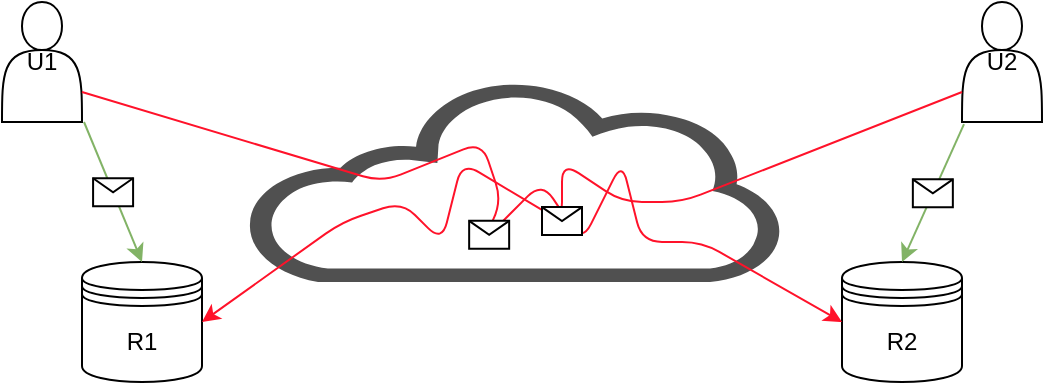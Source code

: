 <mxfile version="14.6.13" type="device"><diagram id="T9vBpZD1XCzA1DkuFh-T" name="Page-1"><mxGraphModel dx="1106" dy="394" grid="1" gridSize="10" guides="1" tooltips="1" connect="1" arrows="1" fold="1" page="1" pageScale="1" pageWidth="583" pageHeight="413" math="0" shadow="0"><root><mxCell id="0"/><mxCell id="1" parent="0"/><mxCell id="vH4RhUFc1ZUa3C94NN3F-5" value="R1" style="shape=datastore;whiteSpace=wrap;html=1;" parent="1" vertex="1"><mxGeometry x="90" y="620" width="60" height="60" as="geometry"/></mxCell><mxCell id="vH4RhUFc1ZUa3C94NN3F-6" value="U2" style="shape=actor;whiteSpace=wrap;html=1;" parent="1" vertex="1"><mxGeometry x="530" y="490" width="40" height="60" as="geometry"/></mxCell><mxCell id="vH4RhUFc1ZUa3C94NN3F-7" value="U1" style="shape=actor;whiteSpace=wrap;html=1;" parent="1" vertex="1"><mxGeometry x="50" y="490" width="40" height="60" as="geometry"/></mxCell><mxCell id="vH4RhUFc1ZUa3C94NN3F-8" value="" style="pointerEvents=1;shadow=0;dashed=0;html=1;strokeColor=none;fillColor=#505050;labelPosition=center;verticalLabelPosition=bottom;outlineConnect=0;verticalAlign=top;align=center;shape=mxgraph.office.clouds.cloud;" parent="1" vertex="1"><mxGeometry x="173" y="530" width="270" height="100" as="geometry"/></mxCell><mxCell id="vH4RhUFc1ZUa3C94NN3F-11" value="R2" style="shape=datastore;whiteSpace=wrap;html=1;" parent="1" vertex="1"><mxGeometry x="470" y="620" width="60" height="60" as="geometry"/></mxCell><mxCell id="vH4RhUFc1ZUa3C94NN3F-12" value="" style="endArrow=classic;html=1;entryX=0.5;entryY=0;entryDx=0;entryDy=0;exitX=1.025;exitY=1;exitDx=0;exitDy=0;exitPerimeter=0;fillColor=#d5e8d4;strokeColor=#82B366;" parent="1" source="vH4RhUFc1ZUa3C94NN3F-7" target="vH4RhUFc1ZUa3C94NN3F-5" edge="1"><mxGeometry relative="1" as="geometry"><mxPoint x="240" y="460" as="sourcePoint"/><mxPoint x="340" y="460" as="targetPoint"/></mxGeometry></mxCell><mxCell id="vH4RhUFc1ZUa3C94NN3F-13" value="" style="shape=message;html=1;outlineConnect=0;" parent="vH4RhUFc1ZUa3C94NN3F-12" vertex="1"><mxGeometry width="20" height="14" relative="1" as="geometry"><mxPoint x="-10" y="-7" as="offset"/></mxGeometry></mxCell><mxCell id="vH4RhUFc1ZUa3C94NN3F-14" value="" style="endArrow=classic;html=1;exitX=1;exitY=0.75;exitDx=0;exitDy=0;entryX=0;entryY=0.5;entryDx=0;entryDy=0;strokeColor=#FF122A;" parent="1" source="vH4RhUFc1ZUa3C94NN3F-7" target="vH4RhUFc1ZUa3C94NN3F-11" edge="1"><mxGeometry relative="1" as="geometry"><mxPoint x="240" y="460" as="sourcePoint"/><mxPoint x="340" y="460" as="targetPoint"/><Array as="points"><mxPoint x="240" y="580"/><mxPoint x="290" y="560"/><mxPoint x="300" y="590"/><mxPoint x="290" y="610"/><mxPoint x="320" y="580"/><mxPoint x="340" y="610"/><mxPoint x="360" y="570"/><mxPoint x="370" y="610"/><mxPoint x="400" y="610"/></Array></mxGeometry></mxCell><mxCell id="vH4RhUFc1ZUa3C94NN3F-15" value="" style="shape=message;html=1;outlineConnect=0;" parent="vH4RhUFc1ZUa3C94NN3F-14" vertex="1"><mxGeometry width="20" height="14" relative="1" as="geometry"><mxPoint x="-10" y="-7" as="offset"/></mxGeometry></mxCell><mxCell id="vH4RhUFc1ZUa3C94NN3F-16" value="" style="endArrow=classic;html=1;exitX=0;exitY=0.75;exitDx=0;exitDy=0;entryX=1;entryY=0.5;entryDx=0;entryDy=0;strokeColor=#FF122A;" parent="1" source="vH4RhUFc1ZUa3C94NN3F-6" target="vH4RhUFc1ZUa3C94NN3F-5" edge="1"><mxGeometry relative="1" as="geometry"><mxPoint x="240" y="460" as="sourcePoint"/><mxPoint x="340" y="460" as="targetPoint"/><Array as="points"><mxPoint x="390" y="590"/><mxPoint x="360" y="590"/><mxPoint x="330" y="570"/><mxPoint x="330" y="600"/><mxPoint x="280" y="570"/><mxPoint x="270" y="610"/><mxPoint x="250" y="590"/><mxPoint x="220" y="600"/></Array></mxGeometry></mxCell><mxCell id="vH4RhUFc1ZUa3C94NN3F-17" value="" style="shape=message;html=1;outlineConnect=0;" parent="vH4RhUFc1ZUa3C94NN3F-16" vertex="1"><mxGeometry width="20" height="14" relative="1" as="geometry"><mxPoint x="-10" y="-7" as="offset"/></mxGeometry></mxCell><mxCell id="vH4RhUFc1ZUa3C94NN3F-18" value="" style="endArrow=classic;html=1;exitX=0.025;exitY=1.017;exitDx=0;exitDy=0;exitPerimeter=0;entryX=0.5;entryY=0;entryDx=0;entryDy=0;fillColor=#d5e8d4;strokeColor=#82B366;" parent="1" source="vH4RhUFc1ZUa3C94NN3F-6" target="vH4RhUFc1ZUa3C94NN3F-11" edge="1"><mxGeometry relative="1" as="geometry"><mxPoint x="240" y="460" as="sourcePoint"/><mxPoint x="340" y="460" as="targetPoint"/></mxGeometry></mxCell><mxCell id="vH4RhUFc1ZUa3C94NN3F-19" value="" style="shape=message;html=1;outlineConnect=0;" parent="vH4RhUFc1ZUa3C94NN3F-18" vertex="1"><mxGeometry width="20" height="14" relative="1" as="geometry"><mxPoint x="-10" y="-7" as="offset"/></mxGeometry></mxCell></root></mxGraphModel></diagram></mxfile>